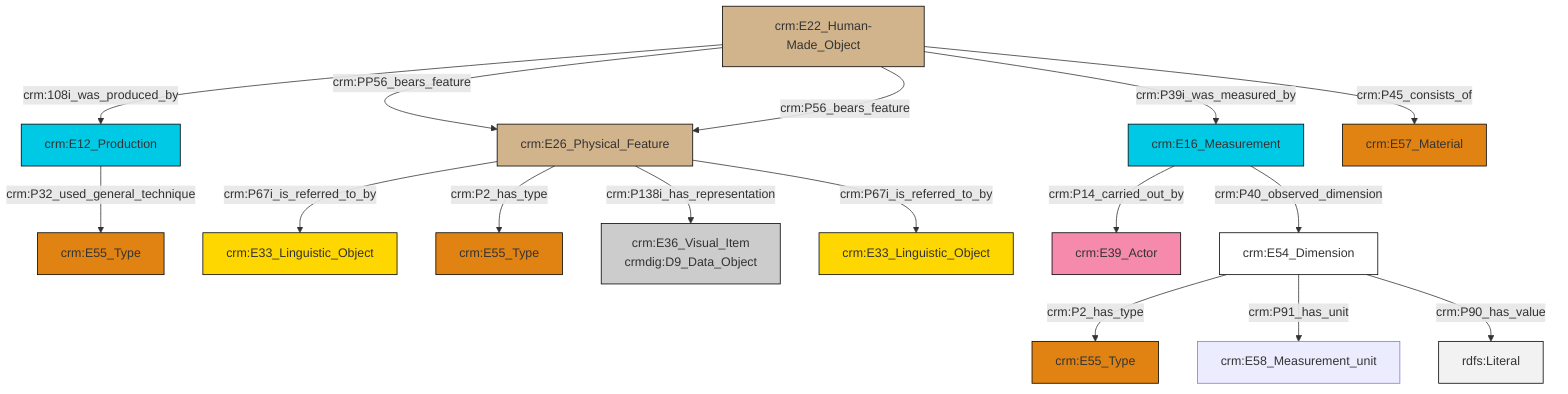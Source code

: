 graph TD
classDef Literal fill:#f2f2f2,stroke:#000000;
classDef CRM_Entity fill:#FFFFFF,stroke:#000000;
classDef Temporal_Entity fill:#00C9E6, stroke:#000000;
classDef Type fill:#E18312, stroke:#000000;
classDef Time-Span fill:#2C9C91, stroke:#000000;
classDef Appellation fill:#FFEB7F, stroke:#000000;
classDef Place fill:#008836, stroke:#000000;
classDef Persistent_Item fill:#B266B2, stroke:#000000;
classDef Conceptual_Object fill:#FFD700, stroke:#000000;
classDef Physical_Thing fill:#D2B48C, stroke:#000000;
classDef Actor fill:#f58aad, stroke:#000000;
classDef PC_Classes fill:#4ce600, stroke:#000000;
classDef Multi fill:#cccccc,stroke:#000000;

2["crm:E54_Dimension"]:::CRM_Entity -->|crm:P2_has_type| 3["crm:E55_Type"]:::Type
4["crm:E22_Human-Made_Object"]:::Physical_Thing -->|crm:108i_was_produced_by| 5["crm:E12_Production"]:::Temporal_Entity
4["crm:E22_Human-Made_Object"]:::Physical_Thing -->|crm:PP56_bears_feature| 8["crm:E26_Physical_Feature"]:::Physical_Thing
19["crm:E16_Measurement"]:::Temporal_Entity -->|crm:P14_carried_out_by| 20["crm:E39_Actor"]:::Actor
8["crm:E26_Physical_Feature"]:::Physical_Thing -->|crm:P67i_is_referred_to_by| 22["crm:E33_Linguistic_Object"]:::Conceptual_Object
5["crm:E12_Production"]:::Temporal_Entity -->|crm:P32_used_general_technique| 6["crm:E55_Type"]:::Type
4["crm:E22_Human-Made_Object"]:::Physical_Thing -->|crm:P56_bears_feature| 8["crm:E26_Physical_Feature"]:::Physical_Thing
8["crm:E26_Physical_Feature"]:::Physical_Thing -->|crm:P2_has_type| 13["crm:E55_Type"]:::Type
4["crm:E22_Human-Made_Object"]:::Physical_Thing -->|crm:P39i_was_measured_by| 19["crm:E16_Measurement"]:::Temporal_Entity
19["crm:E16_Measurement"]:::Temporal_Entity -->|crm:P40_observed_dimension| 2["crm:E54_Dimension"]:::CRM_Entity
4["crm:E22_Human-Made_Object"]:::Physical_Thing -->|crm:P45_consists_of| 11["crm:E57_Material"]:::Type
8["crm:E26_Physical_Feature"]:::Physical_Thing -->|crm:P138i_has_representation| 17["crm:E36_Visual_Item<br>crmdig:D9_Data_Object"]:::Multi
8["crm:E26_Physical_Feature"]:::Physical_Thing -->|crm:P67i_is_referred_to_by| 23["crm:E33_Linguistic_Object"]:::Conceptual_Object
2["crm:E54_Dimension"]:::CRM_Entity -->|crm:P91_has_unit| 0["crm:E58_Measurement_unit"]:::Default
2["crm:E54_Dimension"]:::CRM_Entity -->|crm:P90_has_value| 29[rdfs:Literal]:::Literal
